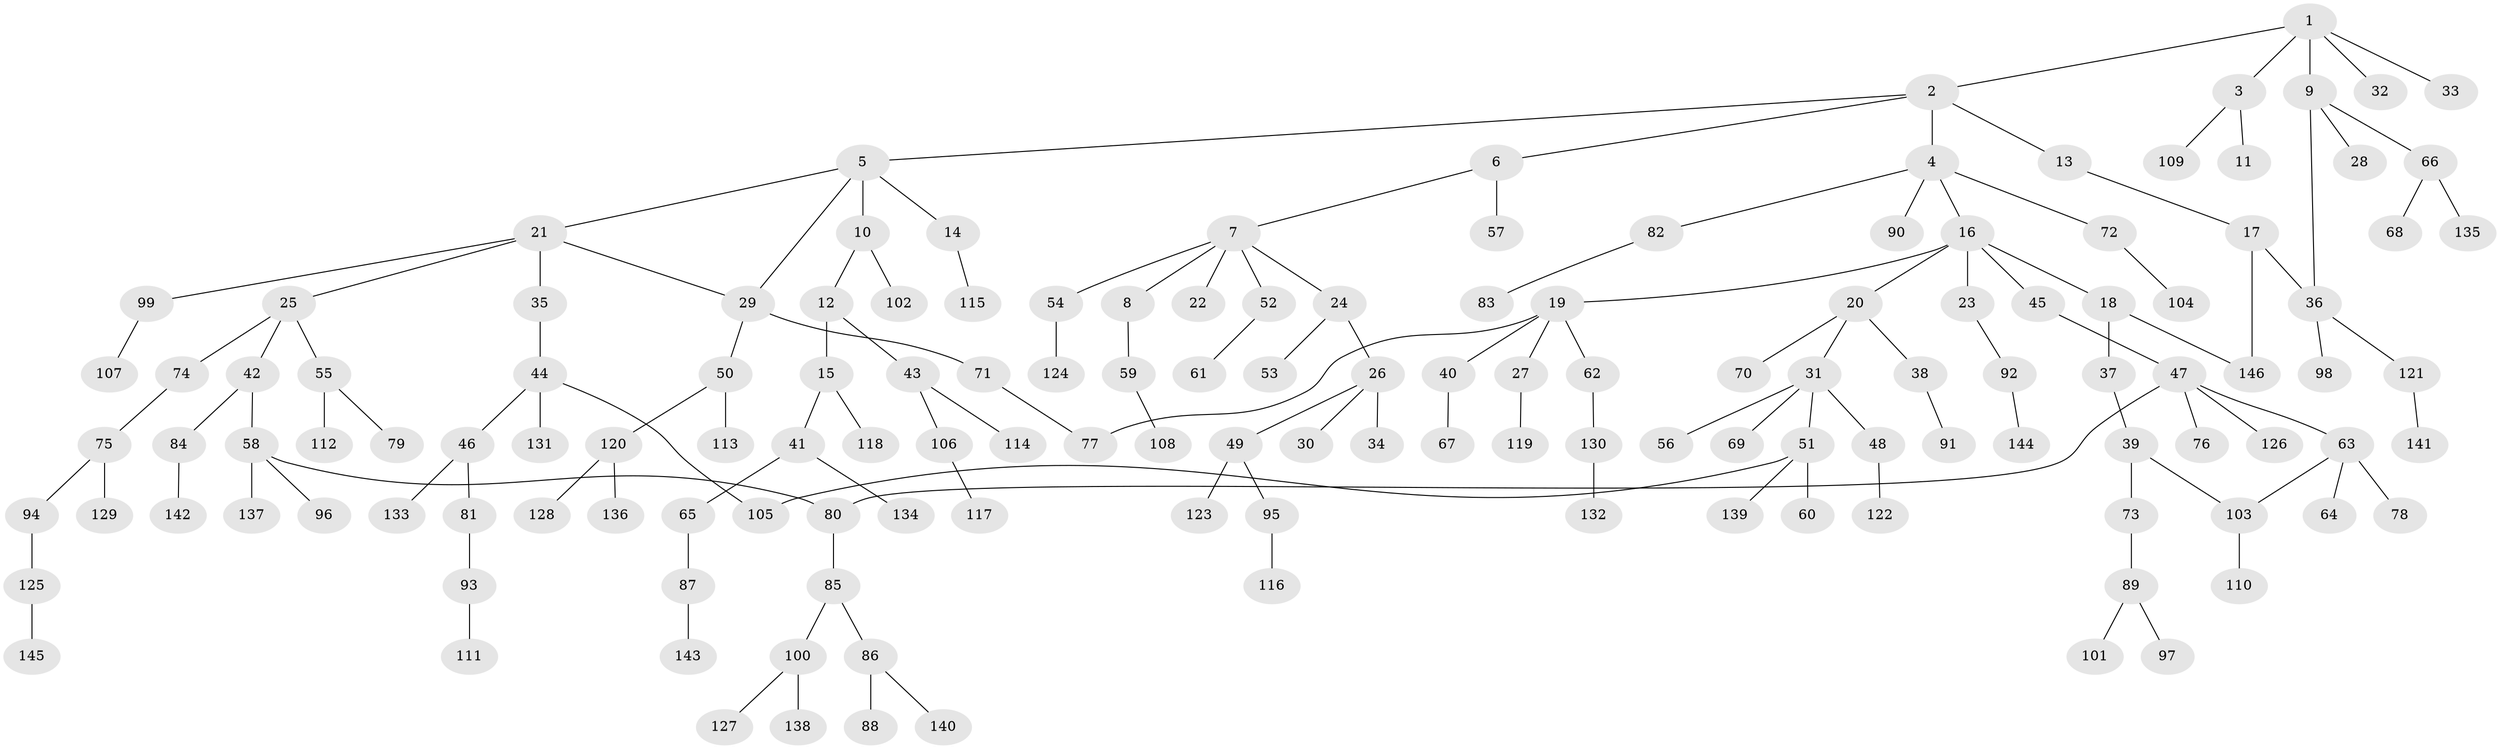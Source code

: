 // coarse degree distribution, {4: 0.06862745098039216, 8: 0.0196078431372549, 3: 0.11764705882352941, 5: 0.0392156862745098, 6: 0.00980392156862745, 2: 0.27450980392156865, 1: 0.46078431372549017, 7: 0.00980392156862745}
// Generated by graph-tools (version 1.1) at 2025/23/03/03/25 07:23:34]
// undirected, 146 vertices, 152 edges
graph export_dot {
graph [start="1"]
  node [color=gray90,style=filled];
  1;
  2;
  3;
  4;
  5;
  6;
  7;
  8;
  9;
  10;
  11;
  12;
  13;
  14;
  15;
  16;
  17;
  18;
  19;
  20;
  21;
  22;
  23;
  24;
  25;
  26;
  27;
  28;
  29;
  30;
  31;
  32;
  33;
  34;
  35;
  36;
  37;
  38;
  39;
  40;
  41;
  42;
  43;
  44;
  45;
  46;
  47;
  48;
  49;
  50;
  51;
  52;
  53;
  54;
  55;
  56;
  57;
  58;
  59;
  60;
  61;
  62;
  63;
  64;
  65;
  66;
  67;
  68;
  69;
  70;
  71;
  72;
  73;
  74;
  75;
  76;
  77;
  78;
  79;
  80;
  81;
  82;
  83;
  84;
  85;
  86;
  87;
  88;
  89;
  90;
  91;
  92;
  93;
  94;
  95;
  96;
  97;
  98;
  99;
  100;
  101;
  102;
  103;
  104;
  105;
  106;
  107;
  108;
  109;
  110;
  111;
  112;
  113;
  114;
  115;
  116;
  117;
  118;
  119;
  120;
  121;
  122;
  123;
  124;
  125;
  126;
  127;
  128;
  129;
  130;
  131;
  132;
  133;
  134;
  135;
  136;
  137;
  138;
  139;
  140;
  141;
  142;
  143;
  144;
  145;
  146;
  1 -- 2;
  1 -- 3;
  1 -- 9;
  1 -- 32;
  1 -- 33;
  2 -- 4;
  2 -- 5;
  2 -- 6;
  2 -- 13;
  3 -- 11;
  3 -- 109;
  4 -- 16;
  4 -- 72;
  4 -- 82;
  4 -- 90;
  5 -- 10;
  5 -- 14;
  5 -- 21;
  5 -- 29;
  6 -- 7;
  6 -- 57;
  7 -- 8;
  7 -- 22;
  7 -- 24;
  7 -- 52;
  7 -- 54;
  8 -- 59;
  9 -- 28;
  9 -- 66;
  9 -- 36;
  10 -- 12;
  10 -- 102;
  12 -- 15;
  12 -- 43;
  13 -- 17;
  14 -- 115;
  15 -- 41;
  15 -- 118;
  16 -- 18;
  16 -- 19;
  16 -- 20;
  16 -- 23;
  16 -- 45;
  17 -- 36;
  17 -- 146;
  18 -- 37;
  18 -- 146;
  19 -- 27;
  19 -- 40;
  19 -- 62;
  19 -- 77;
  20 -- 31;
  20 -- 38;
  20 -- 70;
  21 -- 25;
  21 -- 29;
  21 -- 35;
  21 -- 99;
  23 -- 92;
  24 -- 26;
  24 -- 53;
  25 -- 42;
  25 -- 55;
  25 -- 74;
  26 -- 30;
  26 -- 34;
  26 -- 49;
  27 -- 119;
  29 -- 50;
  29 -- 71;
  31 -- 48;
  31 -- 51;
  31 -- 56;
  31 -- 69;
  35 -- 44;
  36 -- 98;
  36 -- 121;
  37 -- 39;
  38 -- 91;
  39 -- 73;
  39 -- 103;
  40 -- 67;
  41 -- 65;
  41 -- 134;
  42 -- 58;
  42 -- 84;
  43 -- 106;
  43 -- 114;
  44 -- 46;
  44 -- 105;
  44 -- 131;
  45 -- 47;
  46 -- 81;
  46 -- 133;
  47 -- 63;
  47 -- 76;
  47 -- 126;
  47 -- 80;
  48 -- 122;
  49 -- 95;
  49 -- 123;
  50 -- 113;
  50 -- 120;
  51 -- 60;
  51 -- 139;
  51 -- 105;
  52 -- 61;
  54 -- 124;
  55 -- 79;
  55 -- 112;
  58 -- 80;
  58 -- 96;
  58 -- 137;
  59 -- 108;
  62 -- 130;
  63 -- 64;
  63 -- 78;
  63 -- 103;
  65 -- 87;
  66 -- 68;
  66 -- 135;
  71 -- 77;
  72 -- 104;
  73 -- 89;
  74 -- 75;
  75 -- 94;
  75 -- 129;
  80 -- 85;
  81 -- 93;
  82 -- 83;
  84 -- 142;
  85 -- 86;
  85 -- 100;
  86 -- 88;
  86 -- 140;
  87 -- 143;
  89 -- 97;
  89 -- 101;
  92 -- 144;
  93 -- 111;
  94 -- 125;
  95 -- 116;
  99 -- 107;
  100 -- 127;
  100 -- 138;
  103 -- 110;
  106 -- 117;
  120 -- 128;
  120 -- 136;
  121 -- 141;
  125 -- 145;
  130 -- 132;
}
